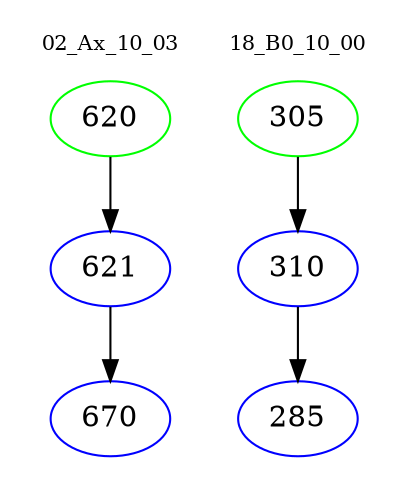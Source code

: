 digraph{
subgraph cluster_0 {
color = white
label = "02_Ax_10_03";
fontsize=10;
T0_620 [label="620", color="green"]
T0_620 -> T0_621 [color="black"]
T0_621 [label="621", color="blue"]
T0_621 -> T0_670 [color="black"]
T0_670 [label="670", color="blue"]
}
subgraph cluster_1 {
color = white
label = "18_B0_10_00";
fontsize=10;
T1_305 [label="305", color="green"]
T1_305 -> T1_310 [color="black"]
T1_310 [label="310", color="blue"]
T1_310 -> T1_285 [color="black"]
T1_285 [label="285", color="blue"]
}
}
